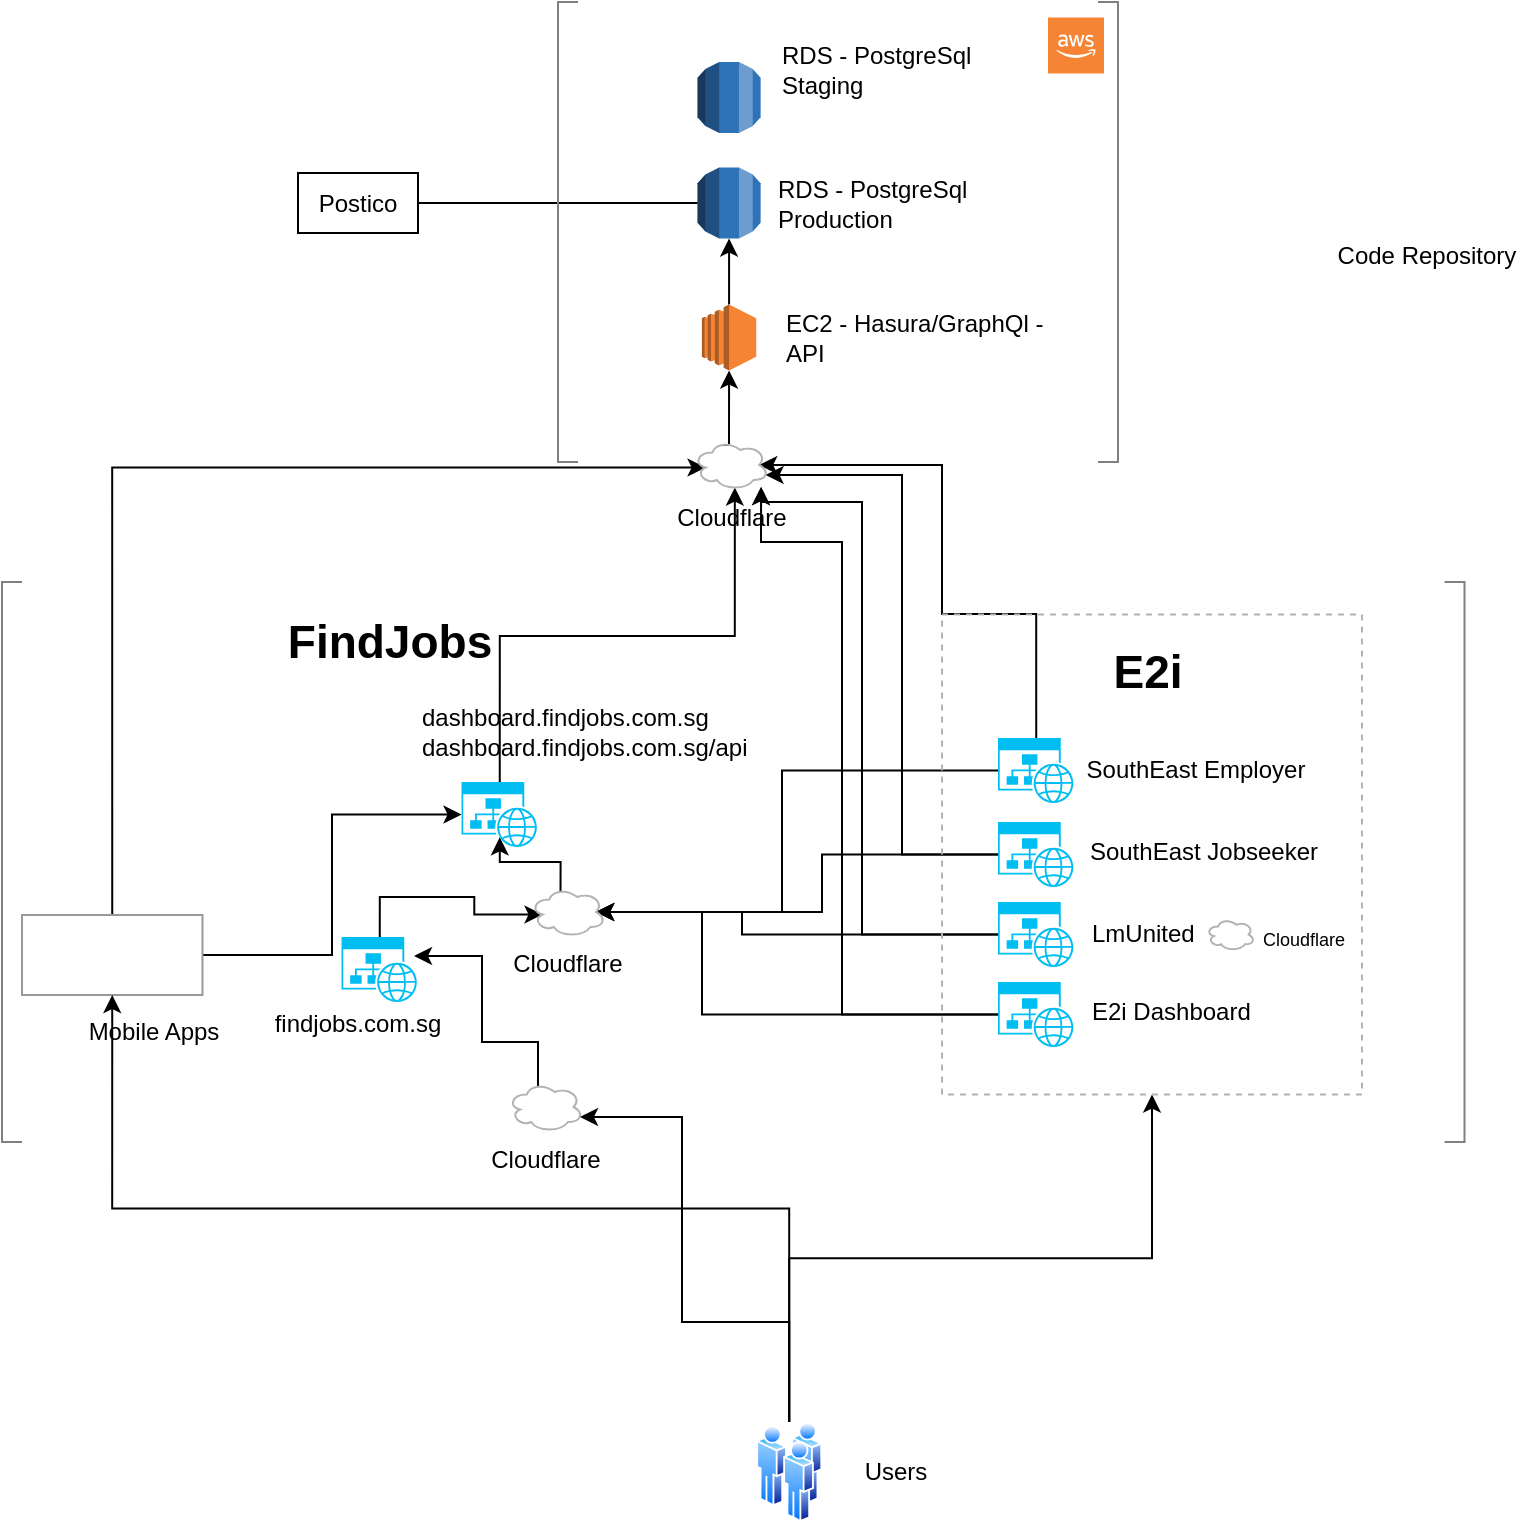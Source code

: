<mxfile version="18.0.2" type="github">
  <diagram id="9K7KdTEP2Leaq0f7nB3s" name="Page-1">
    <mxGraphModel dx="3346" dy="1645" grid="1" gridSize="10" guides="1" tooltips="1" connect="1" arrows="1" fold="1" page="1" pageScale="1" pageWidth="1100" pageHeight="850" background="none" math="0" shadow="0">
      <root>
        <mxCell id="0" />
        <mxCell id="1" parent="0" />
        <mxCell id="FHmfgIu3W-9fUglCBVJm-1" value="" style="outlineConnect=0;dashed=0;verticalLabelPosition=bottom;verticalAlign=top;align=center;html=1;shape=mxgraph.aws3.rds;fillColor=#2E73B8;gradientColor=none;" vertex="1" parent="1">
          <mxGeometry x="518.76" y="192.75" width="31.55" height="35.5" as="geometry" />
        </mxCell>
        <mxCell id="FHmfgIu3W-9fUglCBVJm-123" style="edgeStyle=orthogonalEdgeStyle;rounded=0;orthogonalLoop=1;jettySize=auto;html=1;exitX=0.5;exitY=0;exitDx=0;exitDy=0;exitPerimeter=0;entryX=0.5;entryY=1;entryDx=0;entryDy=0;entryPerimeter=0;fontSize=12;" edge="1" parent="1" source="FHmfgIu3W-9fUglCBVJm-2" target="FHmfgIu3W-9fUglCBVJm-1">
          <mxGeometry relative="1" as="geometry" />
        </mxCell>
        <mxCell id="FHmfgIu3W-9fUglCBVJm-2" value="" style="outlineConnect=0;dashed=0;verticalLabelPosition=bottom;verticalAlign=top;align=center;html=1;shape=mxgraph.aws3.ec2;fillColor=#F58534;gradientColor=none;" vertex="1" parent="1">
          <mxGeometry x="520.96" y="261.25" width="27.15" height="33" as="geometry" />
        </mxCell>
        <mxCell id="FHmfgIu3W-9fUglCBVJm-3" value="&lt;div align=&quot;left&quot;&gt;RDS - PostgreSql Production&lt;br&gt;&lt;/div&gt;" style="text;html=1;strokeColor=none;fillColor=none;align=left;verticalAlign=middle;whiteSpace=wrap;rounded=0;" vertex="1" parent="1">
          <mxGeometry x="556.76" y="195.5" width="122.24" height="30" as="geometry" />
        </mxCell>
        <mxCell id="FHmfgIu3W-9fUglCBVJm-4" value="&lt;div align=&quot;left&quot;&gt;EC2 - Hasura/GraphQl - API&lt;/div&gt;" style="text;html=1;strokeColor=none;fillColor=none;align=left;verticalAlign=middle;whiteSpace=wrap;rounded=0;" vertex="1" parent="1">
          <mxGeometry x="561.24" y="262.75" width="142" height="30" as="geometry" />
        </mxCell>
        <mxCell id="FHmfgIu3W-9fUglCBVJm-8" value="Postico" style="rounded=0;whiteSpace=wrap;html=1;" vertex="1" parent="1">
          <mxGeometry x="319" y="195.5" width="60" height="30" as="geometry" />
        </mxCell>
        <mxCell id="FHmfgIu3W-9fUglCBVJm-9" value="" style="endArrow=none;html=1;rounded=0;entryX=0;entryY=0.5;entryDx=0;entryDy=0;entryPerimeter=0;exitX=1;exitY=0.5;exitDx=0;exitDy=0;" edge="1" parent="1" source="FHmfgIu3W-9fUglCBVJm-8" target="FHmfgIu3W-9fUglCBVJm-1">
          <mxGeometry width="50" height="50" relative="1" as="geometry">
            <mxPoint x="629" y="450" as="sourcePoint" />
            <mxPoint x="679" y="400" as="targetPoint" />
          </mxGeometry>
        </mxCell>
        <mxCell id="FHmfgIu3W-9fUglCBVJm-10" value="" style="shape=image;html=1;verticalAlign=top;verticalLabelPosition=bottom;labelBackgroundColor=#ffffff;imageAspect=0;aspect=fixed;image=https://cdn2.iconfinder.com/data/icons/css-vol-1/24/digitalocean-128.png" vertex="1" parent="1">
          <mxGeometry x="862" y="407" width="31.25" height="31.25" as="geometry" />
        </mxCell>
        <mxCell id="FHmfgIu3W-9fUglCBVJm-21" value="&lt;div align=&quot;left&quot;&gt;dashboard.findjobs.com.sg&lt;/div&gt;&lt;div align=&quot;left&quot;&gt;dashboard.findjobs.com.sg/api&lt;br&gt;&lt;/div&gt;" style="text;html=1;strokeColor=none;fillColor=none;align=left;verticalAlign=middle;whiteSpace=wrap;rounded=0;" vertex="1" parent="1">
          <mxGeometry x="379" y="460" width="190" height="30" as="geometry" />
        </mxCell>
        <mxCell id="FHmfgIu3W-9fUglCBVJm-126" style="edgeStyle=orthogonalEdgeStyle;rounded=0;orthogonalLoop=1;jettySize=auto;html=1;exitX=0.5;exitY=0;exitDx=0;exitDy=0;exitPerimeter=0;entryX=0.55;entryY=0.95;entryDx=0;entryDy=0;entryPerimeter=0;fontSize=12;" edge="1" parent="1" source="FHmfgIu3W-9fUglCBVJm-22" target="FHmfgIu3W-9fUglCBVJm-122">
          <mxGeometry relative="1" as="geometry" />
        </mxCell>
        <mxCell id="FHmfgIu3W-9fUglCBVJm-22" value="" style="verticalLabelPosition=bottom;html=1;verticalAlign=top;align=center;strokeColor=none;fillColor=#00BEF2;shape=mxgraph.azure.website_generic;pointerEvents=1;" vertex="1" parent="1">
          <mxGeometry x="400.76" y="500" width="38.24" height="32.5" as="geometry" />
        </mxCell>
        <mxCell id="FHmfgIu3W-9fUglCBVJm-107" style="edgeStyle=orthogonalEdgeStyle;rounded=0;orthogonalLoop=1;jettySize=auto;html=1;exitX=0.5;exitY=0;exitDx=0;exitDy=0;exitPerimeter=0;entryX=0.16;entryY=0.55;entryDx=0;entryDy=0;entryPerimeter=0;fontSize=12;" edge="1" parent="1" source="FHmfgIu3W-9fUglCBVJm-25" target="FHmfgIu3W-9fUglCBVJm-96">
          <mxGeometry relative="1" as="geometry" />
        </mxCell>
        <mxCell id="FHmfgIu3W-9fUglCBVJm-25" value="" style="verticalLabelPosition=bottom;html=1;verticalAlign=top;align=center;strokeColor=none;fillColor=#00BEF2;shape=mxgraph.azure.website_generic;pointerEvents=1;" vertex="1" parent="1">
          <mxGeometry x="340.76" y="577.5" width="38.24" height="32.5" as="geometry" />
        </mxCell>
        <mxCell id="FHmfgIu3W-9fUglCBVJm-26" value="findjobs.com.sg" style="text;html=1;strokeColor=none;fillColor=none;align=center;verticalAlign=middle;whiteSpace=wrap;rounded=0;" vertex="1" parent="1">
          <mxGeometry x="319" y="606" width="60" height="30" as="geometry" />
        </mxCell>
        <mxCell id="FHmfgIu3W-9fUglCBVJm-29" value="" style="outlineConnect=0;dashed=0;verticalLabelPosition=bottom;verticalAlign=top;align=center;html=1;shape=mxgraph.aws3.cloud_2;fillColor=#F58534;gradientColor=none;" vertex="1" parent="1">
          <mxGeometry x="694" y="117.75" width="28" height="28" as="geometry" />
        </mxCell>
        <mxCell id="FHmfgIu3W-9fUglCBVJm-32" value="" style="strokeWidth=1;html=1;shape=mxgraph.flowchart.annotation_1;align=left;pointerEvents=1;fillColor=none;strokeColor=#808080;" vertex="1" parent="1">
          <mxGeometry x="449" y="110" width="10" height="230" as="geometry" />
        </mxCell>
        <mxCell id="FHmfgIu3W-9fUglCBVJm-33" value="" style="strokeWidth=1;html=1;shape=mxgraph.flowchart.annotation_1;align=left;pointerEvents=1;fillColor=none;direction=west;strokeColor=#808080;" vertex="1" parent="1">
          <mxGeometry x="719" y="110" width="10" height="230" as="geometry" />
        </mxCell>
        <mxCell id="FHmfgIu3W-9fUglCBVJm-34" value="" style="shape=image;html=1;verticalAlign=top;verticalLabelPosition=bottom;labelBackgroundColor=#ffffff;imageAspect=0;aspect=fixed;image=https://cdn0.iconfinder.com/data/icons/octicons/1024/mark-github-128.png;fillColor=none;" vertex="1" parent="1">
          <mxGeometry x="857.25" y="170" width="48" height="48" as="geometry" />
        </mxCell>
        <mxCell id="FHmfgIu3W-9fUglCBVJm-42" value="" style="strokeWidth=1;html=1;shape=mxgraph.flowchart.annotation_1;align=left;pointerEvents=1;fillColor=none;strokeColor=#808080;" vertex="1" parent="1">
          <mxGeometry x="171" y="400" width="10" height="280" as="geometry" />
        </mxCell>
        <mxCell id="FHmfgIu3W-9fUglCBVJm-44" value="" style="shape=image;html=1;verticalAlign=top;verticalLabelPosition=bottom;labelBackgroundColor=#ffffff;imageAspect=0;aspect=fixed;image=https://cdn0.iconfinder.com/data/icons/apple-apps/100/Apple_Store-128.png;fillColor=none;" vertex="1" parent="1">
          <mxGeometry x="194.24" y="575" width="28" height="28" as="geometry" />
        </mxCell>
        <mxCell id="FHmfgIu3W-9fUglCBVJm-45" value="" style="shape=image;html=1;verticalAlign=top;verticalLabelPosition=bottom;labelBackgroundColor=#ffffff;imageAspect=0;aspect=fixed;image=https://cdn4.iconfinder.com/data/icons/social-media-2273/64/social_media_network_online_playstore_google-128.png;fillColor=none;" vertex="1" parent="1">
          <mxGeometry x="230.24" y="572.5" width="34" height="34" as="geometry" />
        </mxCell>
        <mxCell id="FHmfgIu3W-9fUglCBVJm-67" style="edgeStyle=orthogonalEdgeStyle;rounded=0;orthogonalLoop=1;jettySize=auto;html=1;exitX=1;exitY=0.5;exitDx=0;exitDy=0;entryX=0;entryY=0.5;entryDx=0;entryDy=0;entryPerimeter=0;" edge="1" parent="1" source="FHmfgIu3W-9fUglCBVJm-46" target="FHmfgIu3W-9fUglCBVJm-22">
          <mxGeometry relative="1" as="geometry" />
        </mxCell>
        <mxCell id="FHmfgIu3W-9fUglCBVJm-125" style="edgeStyle=orthogonalEdgeStyle;rounded=0;orthogonalLoop=1;jettySize=auto;html=1;exitX=0.5;exitY=0;exitDx=0;exitDy=0;entryX=0.16;entryY=0.55;entryDx=0;entryDy=0;entryPerimeter=0;fontSize=12;" edge="1" parent="1" source="FHmfgIu3W-9fUglCBVJm-46" target="FHmfgIu3W-9fUglCBVJm-122">
          <mxGeometry relative="1" as="geometry">
            <Array as="points">
              <mxPoint x="226" y="343" />
            </Array>
          </mxGeometry>
        </mxCell>
        <mxCell id="FHmfgIu3W-9fUglCBVJm-46" value="" style="rounded=0;whiteSpace=wrap;html=1;fillColor=none;strokeColor=#999999;" vertex="1" parent="1">
          <mxGeometry x="181" y="566.5" width="90.24" height="40" as="geometry" />
        </mxCell>
        <mxCell id="FHmfgIu3W-9fUglCBVJm-47" value="Mobile Apps" style="text;html=1;strokeColor=none;fillColor=none;align=center;verticalAlign=middle;whiteSpace=wrap;rounded=0;" vertex="1" parent="1">
          <mxGeometry x="202.12" y="610" width="90" height="30" as="geometry" />
        </mxCell>
        <mxCell id="FHmfgIu3W-9fUglCBVJm-99" style="edgeStyle=orthogonalEdgeStyle;rounded=0;orthogonalLoop=1;jettySize=auto;html=1;exitX=0;exitY=0.5;exitDx=0;exitDy=0;exitPerimeter=0;entryX=0.875;entryY=0.5;entryDx=0;entryDy=0;entryPerimeter=0;fontSize=12;" edge="1" parent="1" source="FHmfgIu3W-9fUglCBVJm-51" target="FHmfgIu3W-9fUglCBVJm-96">
          <mxGeometry relative="1" as="geometry">
            <Array as="points">
              <mxPoint x="581" y="536" />
              <mxPoint x="581" y="565" />
            </Array>
          </mxGeometry>
        </mxCell>
        <mxCell id="FHmfgIu3W-9fUglCBVJm-130" style="edgeStyle=orthogonalEdgeStyle;rounded=0;orthogonalLoop=1;jettySize=auto;html=1;exitX=0;exitY=0.5;exitDx=0;exitDy=0;exitPerimeter=0;entryX=0.96;entryY=0.7;entryDx=0;entryDy=0;entryPerimeter=0;fontSize=12;" edge="1" parent="1" source="FHmfgIu3W-9fUglCBVJm-51" target="FHmfgIu3W-9fUglCBVJm-122">
          <mxGeometry relative="1" as="geometry">
            <Array as="points">
              <mxPoint x="621" y="536" />
              <mxPoint x="621" y="347" />
            </Array>
          </mxGeometry>
        </mxCell>
        <mxCell id="FHmfgIu3W-9fUglCBVJm-51" value="" style="verticalLabelPosition=bottom;html=1;verticalAlign=top;align=center;strokeColor=none;fillColor=#00BEF2;shape=mxgraph.azure.website_generic;pointerEvents=1;" vertex="1" parent="1">
          <mxGeometry x="669" y="520" width="38.24" height="32.5" as="geometry" />
        </mxCell>
        <mxCell id="FHmfgIu3W-9fUglCBVJm-98" style="edgeStyle=orthogonalEdgeStyle;rounded=0;orthogonalLoop=1;jettySize=auto;html=1;exitX=0;exitY=0.5;exitDx=0;exitDy=0;exitPerimeter=0;entryX=0.875;entryY=0.5;entryDx=0;entryDy=0;entryPerimeter=0;fontSize=12;" edge="1" parent="1" source="FHmfgIu3W-9fUglCBVJm-52" target="FHmfgIu3W-9fUglCBVJm-96">
          <mxGeometry relative="1" as="geometry">
            <Array as="points">
              <mxPoint x="561" y="494" />
              <mxPoint x="561" y="565" />
            </Array>
          </mxGeometry>
        </mxCell>
        <mxCell id="FHmfgIu3W-9fUglCBVJm-127" style="edgeStyle=orthogonalEdgeStyle;rounded=0;orthogonalLoop=1;jettySize=auto;html=1;exitX=0.5;exitY=0;exitDx=0;exitDy=0;exitPerimeter=0;entryX=0.875;entryY=0.5;entryDx=0;entryDy=0;entryPerimeter=0;fontSize=12;" edge="1" parent="1" source="FHmfgIu3W-9fUglCBVJm-52" target="FHmfgIu3W-9fUglCBVJm-122">
          <mxGeometry relative="1" as="geometry">
            <Array as="points">
              <mxPoint x="688" y="416" />
              <mxPoint x="641" y="416" />
              <mxPoint x="641" y="342" />
            </Array>
          </mxGeometry>
        </mxCell>
        <mxCell id="FHmfgIu3W-9fUglCBVJm-52" value="" style="verticalLabelPosition=bottom;html=1;verticalAlign=top;align=center;strokeColor=none;fillColor=#00BEF2;shape=mxgraph.azure.website_generic;pointerEvents=1;" vertex="1" parent="1">
          <mxGeometry x="669" y="478" width="38.24" height="32.5" as="geometry" />
        </mxCell>
        <mxCell id="FHmfgIu3W-9fUglCBVJm-53" value="SouthEast Employer" style="text;html=1;strokeColor=none;fillColor=none;align=center;verticalAlign=middle;whiteSpace=wrap;rounded=0;" vertex="1" parent="1">
          <mxGeometry x="703.24" y="479.25" width="130" height="30" as="geometry" />
        </mxCell>
        <mxCell id="FHmfgIu3W-9fUglCBVJm-54" value="&lt;div&gt;SouthEast Jobseeker&lt;/div&gt;" style="text;html=1;strokeColor=none;fillColor=none;align=center;verticalAlign=middle;whiteSpace=wrap;rounded=0;" vertex="1" parent="1">
          <mxGeometry x="707.24" y="520" width="130" height="30" as="geometry" />
        </mxCell>
        <mxCell id="FHmfgIu3W-9fUglCBVJm-60" value="" style="strokeWidth=1;html=1;shape=mxgraph.flowchart.annotation_1;align=left;pointerEvents=1;fillColor=none;direction=west;strokeColor=#808080;" vertex="1" parent="1">
          <mxGeometry x="892.25" y="400" width="10" height="280" as="geometry" />
        </mxCell>
        <mxCell id="FHmfgIu3W-9fUglCBVJm-100" style="edgeStyle=orthogonalEdgeStyle;rounded=0;orthogonalLoop=1;jettySize=auto;html=1;exitX=0;exitY=0.5;exitDx=0;exitDy=0;exitPerimeter=0;entryX=0.875;entryY=0.5;entryDx=0;entryDy=0;entryPerimeter=0;fontSize=12;" edge="1" parent="1" source="FHmfgIu3W-9fUglCBVJm-73" target="FHmfgIu3W-9fUglCBVJm-96">
          <mxGeometry relative="1" as="geometry">
            <Array as="points">
              <mxPoint x="541" y="576" />
              <mxPoint x="541" y="565" />
            </Array>
          </mxGeometry>
        </mxCell>
        <mxCell id="FHmfgIu3W-9fUglCBVJm-129" style="edgeStyle=orthogonalEdgeStyle;rounded=0;orthogonalLoop=1;jettySize=auto;html=1;exitX=0;exitY=0.5;exitDx=0;exitDy=0;exitPerimeter=0;entryX=0.75;entryY=0;entryDx=0;entryDy=0;fontSize=12;" edge="1" parent="1" source="FHmfgIu3W-9fUglCBVJm-73" target="FHmfgIu3W-9fUglCBVJm-121">
          <mxGeometry relative="1" as="geometry">
            <Array as="points">
              <mxPoint x="601" y="576" />
              <mxPoint x="601" y="360" />
              <mxPoint x="551" y="360" />
            </Array>
          </mxGeometry>
        </mxCell>
        <mxCell id="FHmfgIu3W-9fUglCBVJm-73" value="" style="verticalLabelPosition=bottom;html=1;verticalAlign=top;align=center;strokeColor=none;fillColor=#00BEF2;shape=mxgraph.azure.website_generic;pointerEvents=1;" vertex="1" parent="1">
          <mxGeometry x="669" y="560" width="38.24" height="32.5" as="geometry" />
        </mxCell>
        <mxCell id="FHmfgIu3W-9fUglCBVJm-74" value="&lt;div align=&quot;left&quot;&gt;LmUnited&lt;/div&gt;" style="text;html=1;strokeColor=none;fillColor=none;align=left;verticalAlign=middle;whiteSpace=wrap;rounded=0;" vertex="1" parent="1">
          <mxGeometry x="714" y="561.25" width="130" height="30" as="geometry" />
        </mxCell>
        <mxCell id="FHmfgIu3W-9fUglCBVJm-102" style="edgeStyle=orthogonalEdgeStyle;rounded=0;orthogonalLoop=1;jettySize=auto;html=1;exitX=0;exitY=0.5;exitDx=0;exitDy=0;exitPerimeter=0;entryX=0.875;entryY=0.5;entryDx=0;entryDy=0;entryPerimeter=0;fontSize=12;" edge="1" parent="1" source="FHmfgIu3W-9fUglCBVJm-75" target="FHmfgIu3W-9fUglCBVJm-96">
          <mxGeometry relative="1" as="geometry">
            <Array as="points">
              <mxPoint x="521" y="616" />
              <mxPoint x="521" y="565" />
            </Array>
          </mxGeometry>
        </mxCell>
        <mxCell id="FHmfgIu3W-9fUglCBVJm-131" style="edgeStyle=orthogonalEdgeStyle;rounded=0;orthogonalLoop=1;jettySize=auto;html=1;exitX=0;exitY=0.5;exitDx=0;exitDy=0;exitPerimeter=0;entryX=0.75;entryY=0;entryDx=0;entryDy=0;fontSize=12;" edge="1" parent="1" source="FHmfgIu3W-9fUglCBVJm-75" target="FHmfgIu3W-9fUglCBVJm-121">
          <mxGeometry relative="1" as="geometry">
            <Array as="points">
              <mxPoint x="591" y="616" />
              <mxPoint x="591" y="380" />
              <mxPoint x="551" y="380" />
            </Array>
          </mxGeometry>
        </mxCell>
        <mxCell id="FHmfgIu3W-9fUglCBVJm-75" value="" style="verticalLabelPosition=bottom;html=1;verticalAlign=top;align=center;strokeColor=none;fillColor=#00BEF2;shape=mxgraph.azure.website_generic;pointerEvents=1;" vertex="1" parent="1">
          <mxGeometry x="669" y="600" width="38.24" height="32.5" as="geometry" />
        </mxCell>
        <mxCell id="FHmfgIu3W-9fUglCBVJm-76" value="E2i Dashboard" style="text;html=1;strokeColor=none;fillColor=none;align=left;verticalAlign=middle;whiteSpace=wrap;rounded=0;" vertex="1" parent="1">
          <mxGeometry x="714" y="600" width="130" height="30" as="geometry" />
        </mxCell>
        <mxCell id="FHmfgIu3W-9fUglCBVJm-80" value="" style="outlineConnect=0;dashed=0;verticalLabelPosition=bottom;verticalAlign=top;align=center;html=1;shape=mxgraph.aws3.rds;fillColor=#2E73B8;gradientColor=none;" vertex="1" parent="1">
          <mxGeometry x="518.76" y="140" width="31.55" height="35.5" as="geometry" />
        </mxCell>
        <mxCell id="FHmfgIu3W-9fUglCBVJm-81" value="&lt;div align=&quot;left&quot;&gt;RDS - PostgreSql Staging&lt;br&gt;&lt;/div&gt;" style="text;html=1;strokeColor=none;fillColor=none;align=left;verticalAlign=middle;whiteSpace=wrap;rounded=0;" vertex="1" parent="1">
          <mxGeometry x="559" y="128.75" width="122.24" height="30" as="geometry" />
        </mxCell>
        <mxCell id="FHmfgIu3W-9fUglCBVJm-82" value="&lt;font style=&quot;font-size: 23px;&quot;&gt;&lt;b&gt;FindJobs&lt;/b&gt;&lt;/font&gt;" style="text;html=1;strokeColor=none;fillColor=none;align=center;verticalAlign=middle;whiteSpace=wrap;rounded=0;" vertex="1" parent="1">
          <mxGeometry x="334.76" y="415" width="60" height="30" as="geometry" />
        </mxCell>
        <mxCell id="FHmfgIu3W-9fUglCBVJm-83" value="&lt;font style=&quot;font-size: 23px;&quot;&gt;&lt;b&gt;E2i&lt;/b&gt;&lt;/font&gt;" style="text;html=1;strokeColor=none;fillColor=none;align=center;verticalAlign=middle;whiteSpace=wrap;rounded=0;" vertex="1" parent="1">
          <mxGeometry x="714" y="430" width="60" height="30" as="geometry" />
        </mxCell>
        <mxCell id="FHmfgIu3W-9fUglCBVJm-86" value="&lt;font style=&quot;font-size: 12px;&quot;&gt;Code Repository&lt;br&gt;&lt;/font&gt;" style="text;html=1;strokeColor=none;fillColor=none;align=center;verticalAlign=middle;whiteSpace=wrap;rounded=0;fontSize=23;" vertex="1" parent="1">
          <mxGeometry x="837.24" y="218" width="92.75" height="30" as="geometry" />
        </mxCell>
        <mxCell id="FHmfgIu3W-9fUglCBVJm-93" value="Cloudflare" style="text;html=1;strokeColor=none;fillColor=none;align=center;verticalAlign=middle;whiteSpace=wrap;rounded=0;fontSize=12;" vertex="1" parent="1">
          <mxGeometry x="424" y="576" width="60" height="30" as="geometry" />
        </mxCell>
        <mxCell id="FHmfgIu3W-9fUglCBVJm-97" style="edgeStyle=orthogonalEdgeStyle;rounded=0;orthogonalLoop=1;jettySize=auto;html=1;exitX=0.4;exitY=0.1;exitDx=0;exitDy=0;exitPerimeter=0;entryX=0.5;entryY=0.85;entryDx=0;entryDy=0;entryPerimeter=0;fontSize=12;" edge="1" parent="1" source="FHmfgIu3W-9fUglCBVJm-96" target="FHmfgIu3W-9fUglCBVJm-22">
          <mxGeometry relative="1" as="geometry">
            <Array as="points">
              <mxPoint x="450" y="540" />
              <mxPoint x="420" y="540" />
            </Array>
          </mxGeometry>
        </mxCell>
        <mxCell id="FHmfgIu3W-9fUglCBVJm-96" value="" style="ellipse;shape=cloud;whiteSpace=wrap;html=1;fontSize=12;strokeColor=#B3B3B3;strokeWidth=1;fillColor=none;" vertex="1" parent="1">
          <mxGeometry x="435.25" y="552.5" width="37.5" height="25" as="geometry" />
        </mxCell>
        <mxCell id="FHmfgIu3W-9fUglCBVJm-103" value="Cloudflare" style="text;html=1;strokeColor=none;fillColor=none;align=center;verticalAlign=middle;whiteSpace=wrap;rounded=0;fontSize=12;" vertex="1" parent="1">
          <mxGeometry x="412.75" y="673.5" width="60" height="30" as="geometry" />
        </mxCell>
        <mxCell id="FHmfgIu3W-9fUglCBVJm-109" style="edgeStyle=orthogonalEdgeStyle;rounded=0;orthogonalLoop=1;jettySize=auto;html=1;exitX=0.4;exitY=0.1;exitDx=0;exitDy=0;exitPerimeter=0;entryX=0.948;entryY=0.292;entryDx=0;entryDy=0;entryPerimeter=0;fontSize=12;" edge="1" parent="1" source="FHmfgIu3W-9fUglCBVJm-104" target="FHmfgIu3W-9fUglCBVJm-25">
          <mxGeometry relative="1" as="geometry">
            <Array as="points">
              <mxPoint x="439" y="630" />
              <mxPoint x="411" y="630" />
              <mxPoint x="411" y="587" />
            </Array>
          </mxGeometry>
        </mxCell>
        <mxCell id="FHmfgIu3W-9fUglCBVJm-104" value="" style="ellipse;shape=cloud;whiteSpace=wrap;html=1;fontSize=12;strokeColor=#B3B3B3;strokeWidth=1;fillColor=none;" vertex="1" parent="1">
          <mxGeometry x="424" y="650" width="37.5" height="25" as="geometry" />
        </mxCell>
        <mxCell id="FHmfgIu3W-9fUglCBVJm-114" style="edgeStyle=orthogonalEdgeStyle;rounded=0;orthogonalLoop=1;jettySize=auto;html=1;exitX=0.5;exitY=0;exitDx=0;exitDy=0;entryX=0.96;entryY=0.7;entryDx=0;entryDy=0;entryPerimeter=0;fontSize=12;" edge="1" parent="1" source="FHmfgIu3W-9fUglCBVJm-110" target="FHmfgIu3W-9fUglCBVJm-104">
          <mxGeometry relative="1" as="geometry">
            <Array as="points">
              <mxPoint x="565" y="770" />
              <mxPoint x="511" y="770" />
              <mxPoint x="511" y="668" />
            </Array>
          </mxGeometry>
        </mxCell>
        <mxCell id="FHmfgIu3W-9fUglCBVJm-118" style="edgeStyle=orthogonalEdgeStyle;rounded=0;orthogonalLoop=1;jettySize=auto;html=1;exitX=0.5;exitY=0;exitDx=0;exitDy=0;entryX=0.5;entryY=1;entryDx=0;entryDy=0;fontSize=12;" edge="1" parent="1" source="FHmfgIu3W-9fUglCBVJm-110" target="FHmfgIu3W-9fUglCBVJm-46">
          <mxGeometry relative="1" as="geometry" />
        </mxCell>
        <mxCell id="FHmfgIu3W-9fUglCBVJm-132" style="edgeStyle=orthogonalEdgeStyle;rounded=0;orthogonalLoop=1;jettySize=auto;html=1;exitX=0.5;exitY=0;exitDx=0;exitDy=0;entryX=0.5;entryY=1;entryDx=0;entryDy=0;fontSize=12;" edge="1" parent="1" source="FHmfgIu3W-9fUglCBVJm-110" target="FHmfgIu3W-9fUglCBVJm-115">
          <mxGeometry relative="1" as="geometry" />
        </mxCell>
        <mxCell id="FHmfgIu3W-9fUglCBVJm-110" value="" style="aspect=fixed;perimeter=ellipsePerimeter;html=1;align=center;shadow=0;dashed=0;spacingTop=3;image;image=img/lib/active_directory/users.svg;fontSize=12;strokeColor=#B3B3B3;strokeWidth=1;fillColor=none;" vertex="1" parent="1">
          <mxGeometry x="548.11" y="820" width="33" height="50" as="geometry" />
        </mxCell>
        <mxCell id="FHmfgIu3W-9fUglCBVJm-111" value="Users" style="text;html=1;strokeColor=none;fillColor=none;align=center;verticalAlign=middle;whiteSpace=wrap;rounded=0;fontSize=12;" vertex="1" parent="1">
          <mxGeometry x="587.88" y="830" width="60" height="30" as="geometry" />
        </mxCell>
        <mxCell id="FHmfgIu3W-9fUglCBVJm-115" value="" style="rounded=0;whiteSpace=wrap;html=1;fontSize=12;strokeColor=#B3B3B3;strokeWidth=1;fillColor=none;dashed=1;" vertex="1" parent="1">
          <mxGeometry x="641" y="416.25" width="210" height="240" as="geometry" />
        </mxCell>
        <mxCell id="FHmfgIu3W-9fUglCBVJm-121" value="Cloudflare" style="text;html=1;strokeColor=none;fillColor=none;align=center;verticalAlign=middle;whiteSpace=wrap;rounded=0;fontSize=12;" vertex="1" parent="1">
          <mxGeometry x="505.54" y="352.5" width="60" height="30" as="geometry" />
        </mxCell>
        <mxCell id="FHmfgIu3W-9fUglCBVJm-124" style="edgeStyle=orthogonalEdgeStyle;rounded=0;orthogonalLoop=1;jettySize=auto;html=1;exitX=0.4;exitY=0.1;exitDx=0;exitDy=0;exitPerimeter=0;entryX=0.5;entryY=1;entryDx=0;entryDy=0;entryPerimeter=0;fontSize=12;" edge="1" parent="1" source="FHmfgIu3W-9fUglCBVJm-122" target="FHmfgIu3W-9fUglCBVJm-2">
          <mxGeometry relative="1" as="geometry" />
        </mxCell>
        <mxCell id="FHmfgIu3W-9fUglCBVJm-122" value="" style="ellipse;shape=cloud;whiteSpace=wrap;html=1;fontSize=12;strokeColor=#B3B3B3;strokeWidth=1;fillColor=none;" vertex="1" parent="1">
          <mxGeometry x="516.79" y="329" width="37.5" height="25" as="geometry" />
        </mxCell>
        <mxCell id="FHmfgIu3W-9fUglCBVJm-133" value="" style="ellipse;shape=cloud;whiteSpace=wrap;html=1;fontSize=12;strokeColor=#B3B3B3;strokeWidth=1;fillColor=none;" vertex="1" parent="1">
          <mxGeometry x="773" y="568.13" width="24.38" height="16.25" as="geometry" />
        </mxCell>
        <mxCell id="FHmfgIu3W-9fUglCBVJm-134" value="&lt;font style=&quot;font-size: 9px;&quot;&gt;Cloudflare&lt;/font&gt;" style="text;html=1;strokeColor=none;fillColor=none;align=center;verticalAlign=middle;whiteSpace=wrap;rounded=0;dashed=1;fontSize=12;" vertex="1" parent="1">
          <mxGeometry x="792.25" y="562.5" width="60" height="30" as="geometry" />
        </mxCell>
      </root>
    </mxGraphModel>
  </diagram>
</mxfile>
